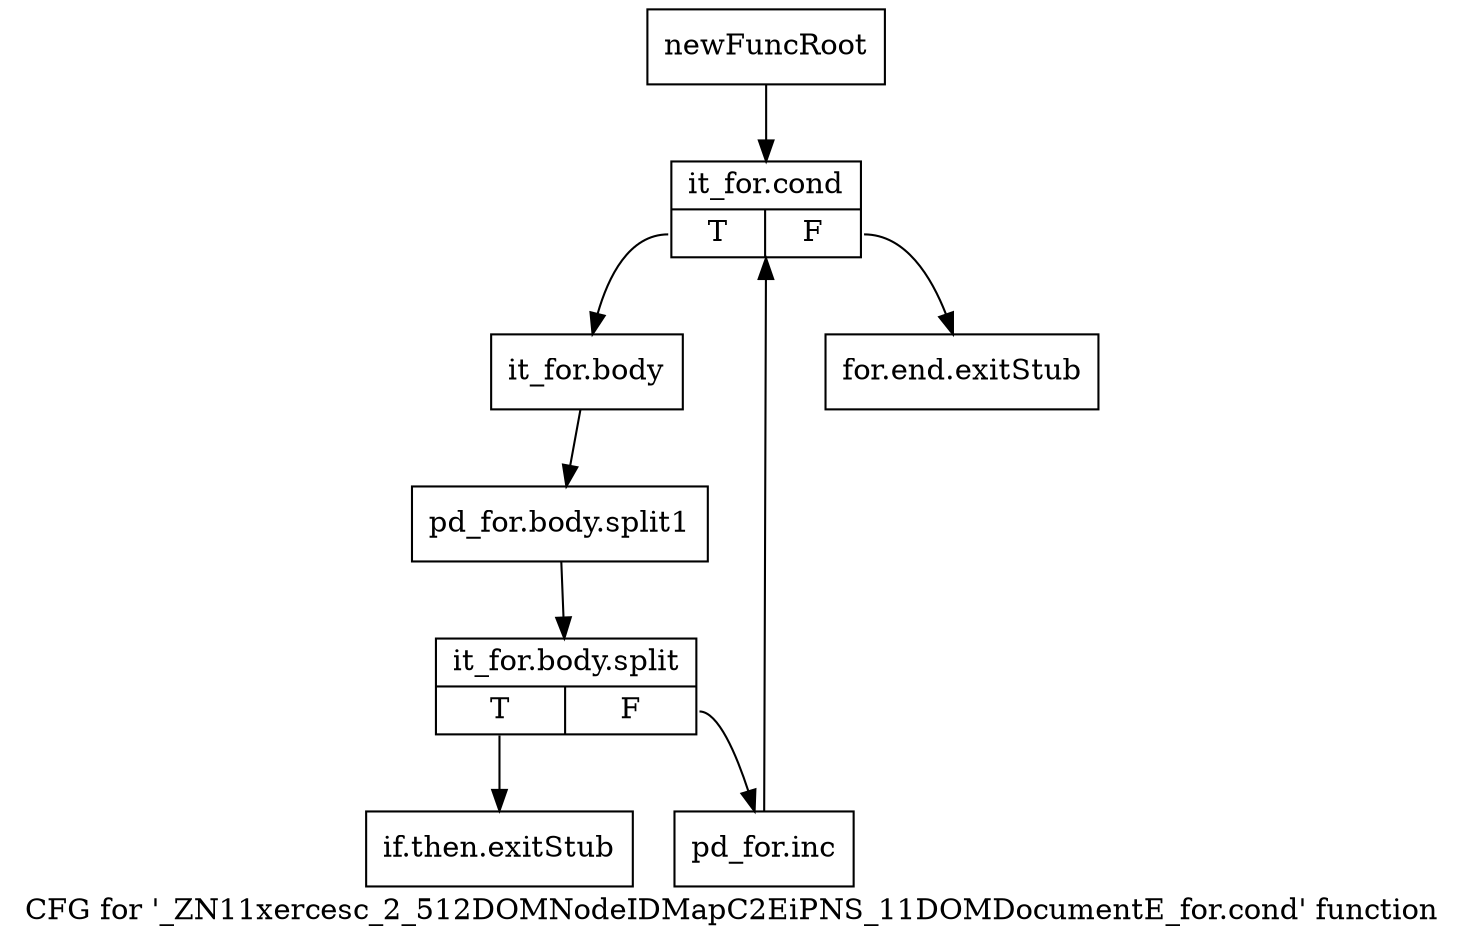 digraph "CFG for '_ZN11xercesc_2_512DOMNodeIDMapC2EiPNS_11DOMDocumentE_for.cond' function" {
	label="CFG for '_ZN11xercesc_2_512DOMNodeIDMapC2EiPNS_11DOMDocumentE_for.cond' function";

	Node0x979a6c0 [shape=record,label="{newFuncRoot}"];
	Node0x979a6c0 -> Node0x979a7b0;
	Node0x979a710 [shape=record,label="{for.end.exitStub}"];
	Node0x979a760 [shape=record,label="{if.then.exitStub}"];
	Node0x979a7b0 [shape=record,label="{it_for.cond|{<s0>T|<s1>F}}"];
	Node0x979a7b0:s0 -> Node0x979a800;
	Node0x979a7b0:s1 -> Node0x979a710;
	Node0x979a800 [shape=record,label="{it_for.body}"];
	Node0x979a800 -> Node0xcdc2ac0;
	Node0xcdc2ac0 [shape=record,label="{pd_for.body.split1}"];
	Node0xcdc2ac0 -> Node0xcdc2ba0;
	Node0xcdc2ba0 [shape=record,label="{it_for.body.split|{<s0>T|<s1>F}}"];
	Node0xcdc2ba0:s0 -> Node0x979a760;
	Node0xcdc2ba0:s1 -> Node0x979a850;
	Node0x979a850 [shape=record,label="{pd_for.inc}"];
	Node0x979a850 -> Node0x979a7b0;
}
